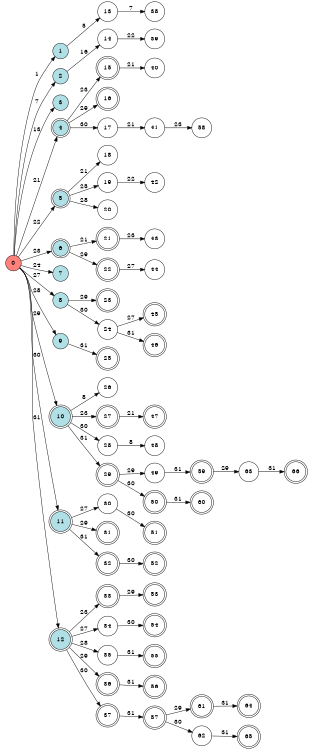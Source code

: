 digraph APTA {
__start0 [label="" shape="none"];

rankdir=LR;
size="8,5";

s0 [style="filled", color="black", fillcolor="#ff817b" shape="circle", label="0"];
s1 [style="filled", color="black", fillcolor="powderblue" shape="circle", label="1"];
s2 [style="filled", color="black", fillcolor="powderblue" shape="circle", label="2"];
s3 [style="filled", color="black", fillcolor="powderblue" shape="circle", label="3"];
s4 [style="rounded,filled", color="black", fillcolor="powderblue" shape="doublecircle", label="4"];
s5 [style="rounded,filled", color="black", fillcolor="powderblue" shape="doublecircle", label="5"];
s6 [style="rounded,filled", color="black", fillcolor="powderblue" shape="doublecircle", label="6"];
s7 [style="filled", color="black", fillcolor="powderblue" shape="circle", label="7"];
s8 [style="filled", color="black", fillcolor="powderblue" shape="circle", label="8"];
s9 [style="filled", color="black", fillcolor="powderblue" shape="circle", label="9"];
s10 [style="rounded,filled", color="black", fillcolor="powderblue" shape="doublecircle", label="10"];
s11 [style="rounded,filled", color="black", fillcolor="powderblue" shape="doublecircle", label="11"];
s12 [style="rounded,filled", color="black", fillcolor="powderblue" shape="doublecircle", label="12"];
s13 [style="filled", color="black", fillcolor="white" shape="circle", label="13"];
s14 [style="filled", color="black", fillcolor="white" shape="circle", label="14"];
s15 [style="rounded,filled", color="black", fillcolor="white" shape="doublecircle", label="15"];
s16 [style="rounded,filled", color="black", fillcolor="white" shape="doublecircle", label="16"];
s17 [style="filled", color="black", fillcolor="white" shape="circle", label="17"];
s18 [style="filled", color="black", fillcolor="white" shape="circle", label="18"];
s19 [style="filled", color="black", fillcolor="white" shape="circle", label="19"];
s20 [style="filled", color="black", fillcolor="white" shape="circle", label="20"];
s21 [style="rounded,filled", color="black", fillcolor="white" shape="doublecircle", label="21"];
s22 [style="rounded,filled", color="black", fillcolor="white" shape="doublecircle", label="22"];
s23 [style="rounded,filled", color="black", fillcolor="white" shape="doublecircle", label="23"];
s24 [style="filled", color="black", fillcolor="white" shape="circle", label="24"];
s25 [style="rounded,filled", color="black", fillcolor="white" shape="doublecircle", label="25"];
s26 [style="filled", color="black", fillcolor="white" shape="circle", label="26"];
s27 [style="rounded,filled", color="black", fillcolor="white" shape="doublecircle", label="27"];
s28 [style="filled", color="black", fillcolor="white" shape="circle", label="28"];
s29 [style="rounded,filled", color="black", fillcolor="white" shape="doublecircle", label="29"];
s30 [style="filled", color="black", fillcolor="white" shape="circle", label="30"];
s31 [style="rounded,filled", color="black", fillcolor="white" shape="doublecircle", label="31"];
s32 [style="rounded,filled", color="black", fillcolor="white" shape="doublecircle", label="32"];
s33 [style="rounded,filled", color="black", fillcolor="white" shape="doublecircle", label="33"];
s34 [style="filled", color="black", fillcolor="white" shape="circle", label="34"];
s35 [style="filled", color="black", fillcolor="white" shape="circle", label="35"];
s36 [style="rounded,filled", color="black", fillcolor="white" shape="doublecircle", label="36"];
s37 [style="rounded,filled", color="black", fillcolor="white" shape="doublecircle", label="37"];
s38 [style="filled", color="black", fillcolor="white" shape="circle", label="38"];
s39 [style="filled", color="black", fillcolor="white" shape="circle", label="39"];
s40 [style="filled", color="black", fillcolor="white" shape="circle", label="40"];
s41 [style="filled", color="black", fillcolor="white" shape="circle", label="41"];
s42 [style="filled", color="black", fillcolor="white" shape="circle", label="42"];
s43 [style="filled", color="black", fillcolor="white" shape="circle", label="43"];
s44 [style="filled", color="black", fillcolor="white" shape="circle", label="44"];
s45 [style="rounded,filled", color="black", fillcolor="white" shape="doublecircle", label="45"];
s46 [style="rounded,filled", color="black", fillcolor="white" shape="doublecircle", label="46"];
s47 [style="rounded,filled", color="black", fillcolor="white" shape="doublecircle", label="47"];
s48 [style="filled", color="black", fillcolor="white" shape="circle", label="48"];
s49 [style="filled", color="black", fillcolor="white" shape="circle", label="49"];
s50 [style="rounded,filled", color="black", fillcolor="white" shape="doublecircle", label="50"];
s51 [style="rounded,filled", color="black", fillcolor="white" shape="doublecircle", label="51"];
s52 [style="rounded,filled", color="black", fillcolor="white" shape="doublecircle", label="52"];
s53 [style="rounded,filled", color="black", fillcolor="white" shape="doublecircle", label="53"];
s54 [style="rounded,filled", color="black", fillcolor="white" shape="doublecircle", label="54"];
s55 [style="rounded,filled", color="black", fillcolor="white" shape="doublecircle", label="55"];
s56 [style="rounded,filled", color="black", fillcolor="white" shape="doublecircle", label="56"];
s57 [style="rounded,filled", color="black", fillcolor="white" shape="doublecircle", label="57"];
s58 [style="filled", color="black", fillcolor="white" shape="circle", label="58"];
s59 [style="rounded,filled", color="black", fillcolor="white" shape="doublecircle", label="59"];
s60 [style="rounded,filled", color="black", fillcolor="white" shape="doublecircle", label="60"];
s61 [style="rounded,filled", color="black", fillcolor="white" shape="doublecircle", label="61"];
s62 [style="filled", color="black", fillcolor="white" shape="circle", label="62"];
s63 [style="filled", color="black", fillcolor="white" shape="circle", label="63"];
s64 [style="rounded,filled", color="black", fillcolor="white" shape="doublecircle", label="64"];
s65 [style="rounded,filled", color="black", fillcolor="white" shape="doublecircle", label="65"];
s66 [style="rounded,filled", color="black", fillcolor="white" shape="doublecircle", label="66"];
s0 -> s1 [label="1"];
s0 -> s2 [label="7"];
s0 -> s3 [label="13"];
s0 -> s4 [label="21"];
s0 -> s5 [label="22"];
s0 -> s6 [label="23"];
s0 -> s7 [label="24"];
s0 -> s8 [label="27"];
s0 -> s9 [label="28"];
s0 -> s10 [label="29"];
s0 -> s11 [label="30"];
s0 -> s12 [label="31"];
s1 -> s13 [label="5"];
s2 -> s14 [label="16"];
s4 -> s15 [label="23"];
s4 -> s16 [label="29"];
s4 -> s17 [label="30"];
s5 -> s18 [label="21"];
s5 -> s19 [label="25"];
s5 -> s20 [label="28"];
s6 -> s21 [label="21"];
s6 -> s22 [label="29"];
s8 -> s23 [label="29"];
s8 -> s24 [label="30"];
s9 -> s25 [label="31"];
s10 -> s26 [label="8"];
s10 -> s27 [label="23"];
s10 -> s28 [label="30"];
s10 -> s29 [label="31"];
s11 -> s30 [label="27"];
s11 -> s31 [label="29"];
s11 -> s32 [label="31"];
s12 -> s33 [label="23"];
s12 -> s34 [label="27"];
s12 -> s35 [label="28"];
s12 -> s36 [label="29"];
s12 -> s37 [label="30"];
s13 -> s38 [label="7"];
s14 -> s39 [label="22"];
s15 -> s40 [label="21"];
s17 -> s41 [label="21"];
s19 -> s42 [label="22"];
s21 -> s43 [label="23"];
s22 -> s44 [label="27"];
s24 -> s45 [label="27"];
s24 -> s46 [label="31"];
s27 -> s47 [label="21"];
s28 -> s48 [label="8"];
s29 -> s49 [label="29"];
s29 -> s50 [label="30"];
s30 -> s51 [label="30"];
s32 -> s52 [label="30"];
s33 -> s53 [label="29"];
s34 -> s54 [label="30"];
s35 -> s55 [label="31"];
s36 -> s56 [label="31"];
s37 -> s57 [label="31"];
s41 -> s58 [label="23"];
s49 -> s59 [label="31"];
s50 -> s60 [label="31"];
s57 -> s61 [label="29"];
s57 -> s62 [label="30"];
s59 -> s63 [label="29"];
s61 -> s64 [label="31"];
s62 -> s65 [label="31"];
s63 -> s66 [label="31"];

}